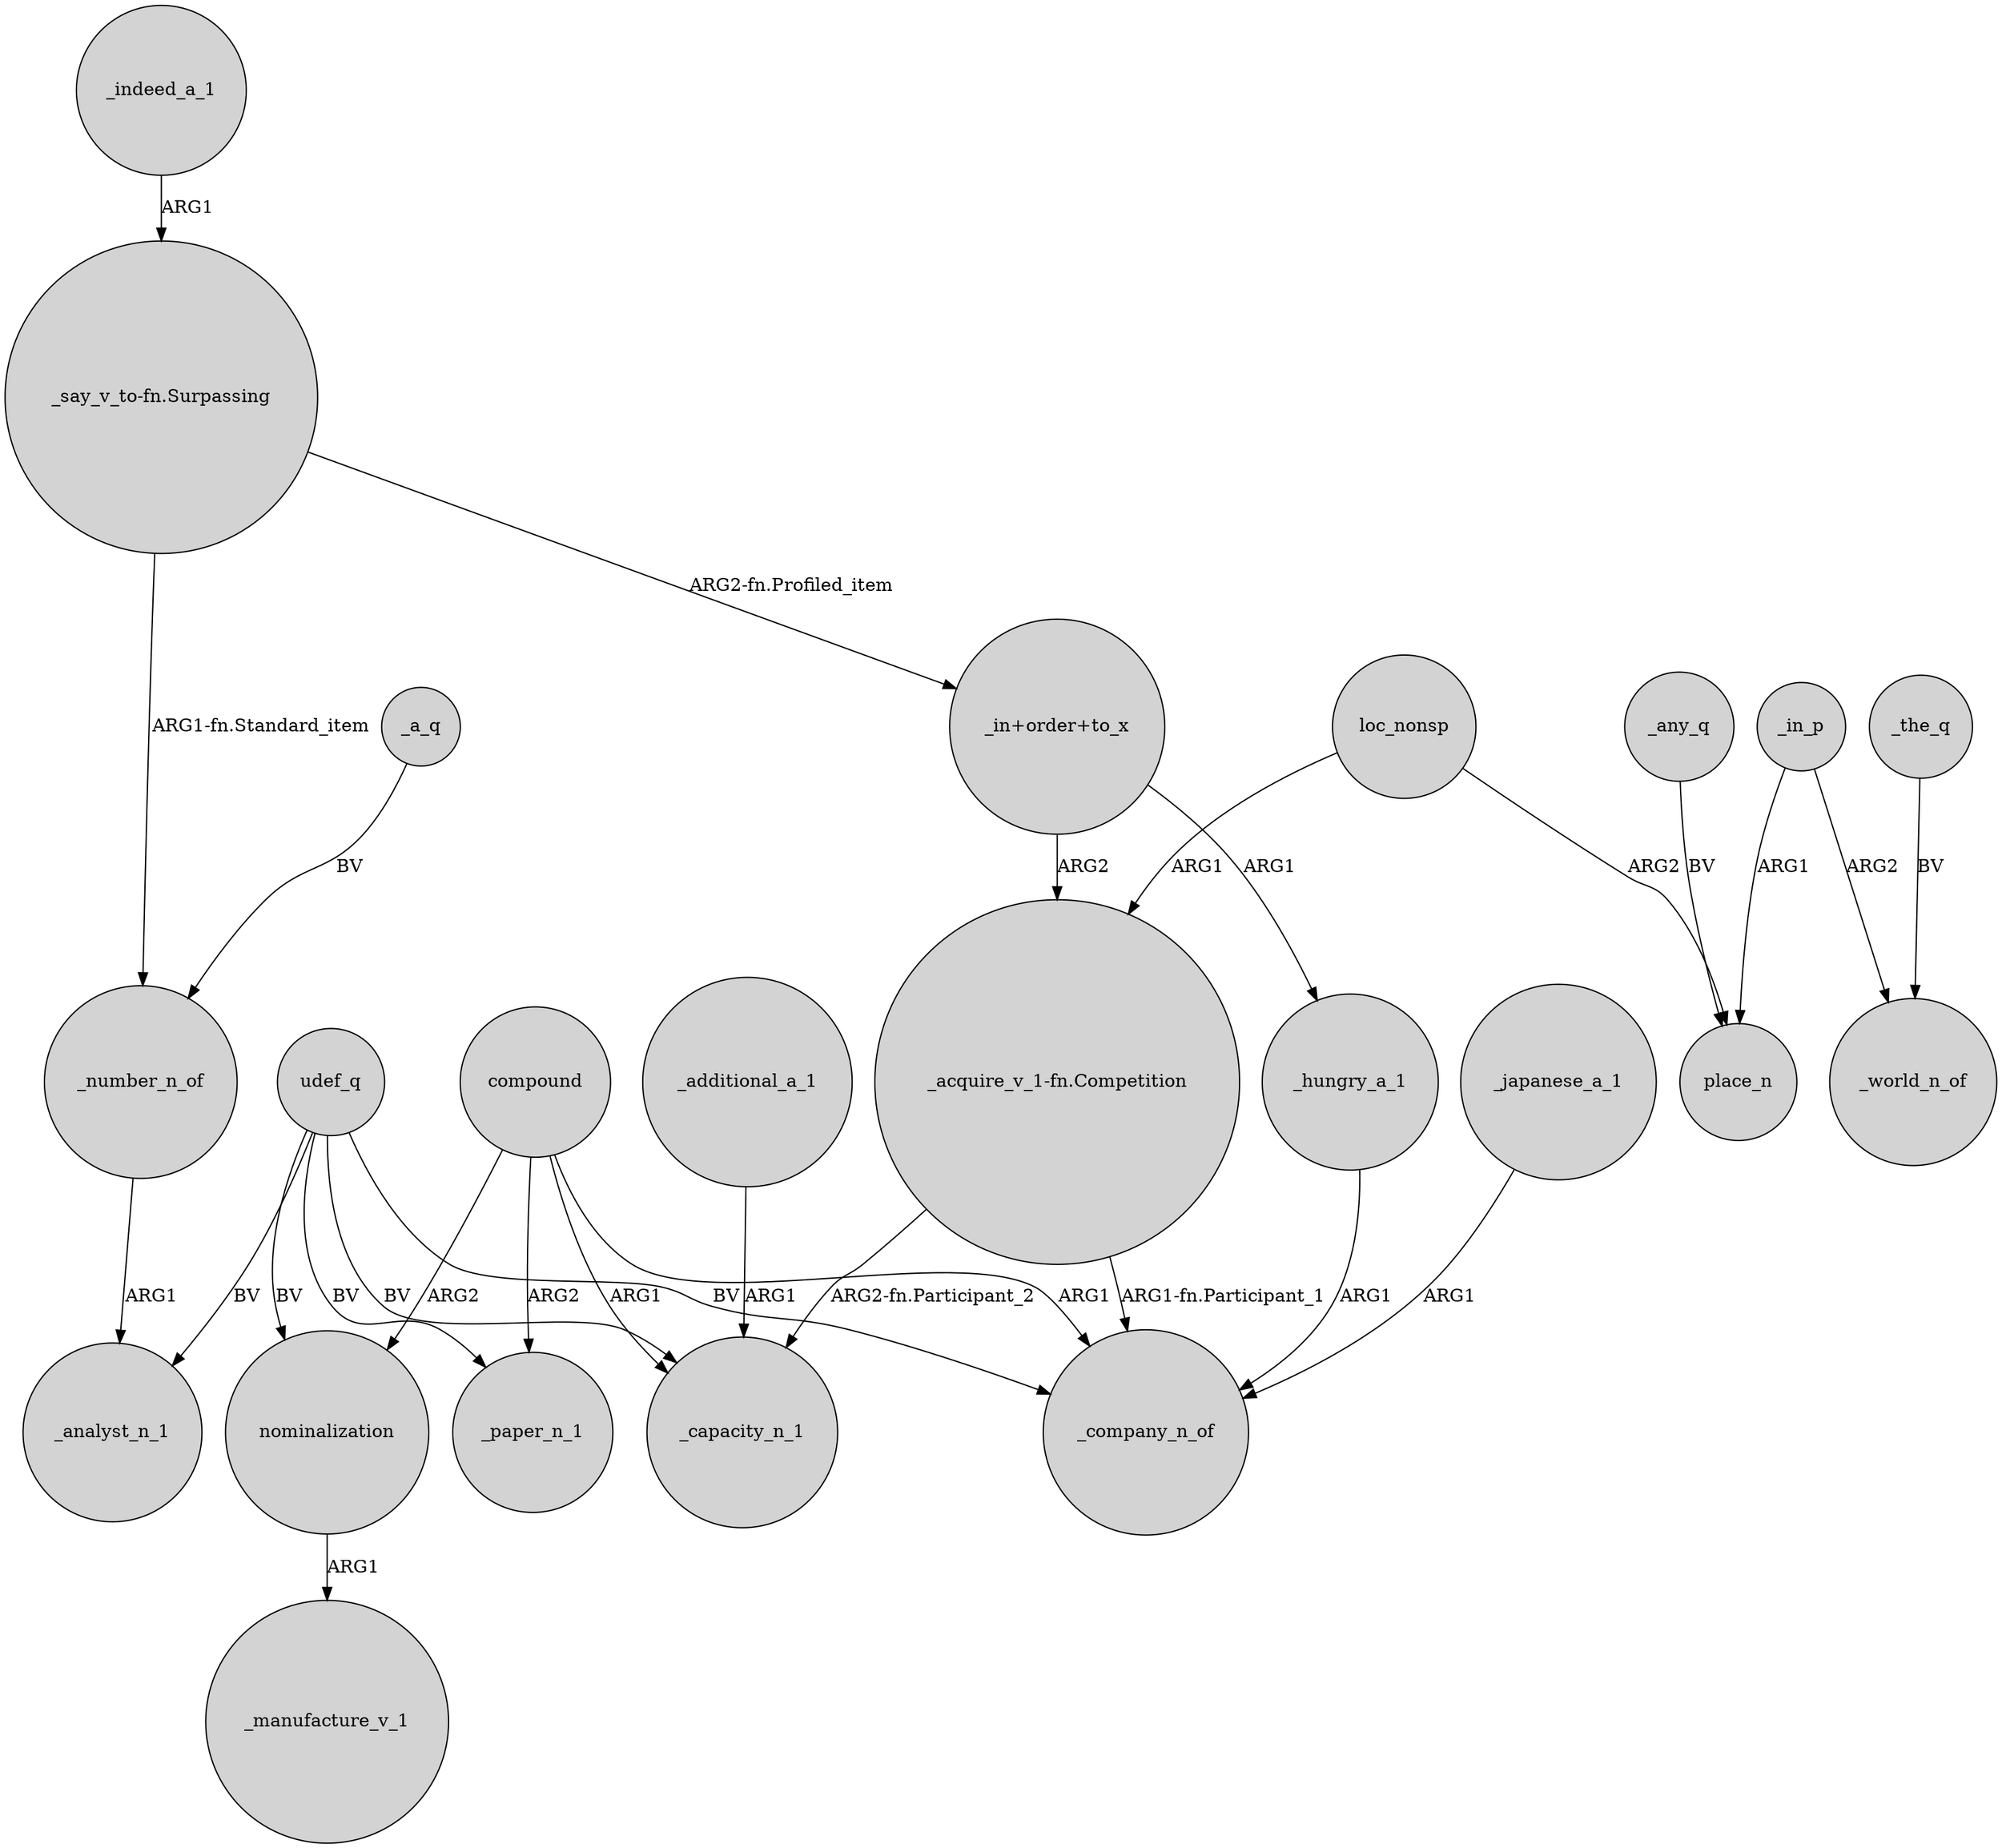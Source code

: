 digraph {
	node [shape=circle style=filled]
	"_acquire_v_1-fn.Competition" -> _capacity_n_1 [label="ARG2-fn.Participant_2"]
	"_in+order+to_x" -> _hungry_a_1 [label=ARG1]
	udef_q -> _analyst_n_1 [label=BV]
	udef_q -> _paper_n_1 [label=BV]
	compound -> _paper_n_1 [label=ARG2]
	udef_q -> nominalization [label=BV]
	_in_p -> place_n [label=ARG1]
	"_say_v_to-fn.Surpassing" -> _number_n_of [label="ARG1-fn.Standard_item"]
	compound -> _company_n_of [label=ARG1]
	_indeed_a_1 -> "_say_v_to-fn.Surpassing" [label=ARG1]
	"_in+order+to_x" -> "_acquire_v_1-fn.Competition" [label=ARG2]
	compound -> nominalization [label=ARG2]
	_hungry_a_1 -> _company_n_of [label=ARG1]
	_in_p -> _world_n_of [label=ARG2]
	_number_n_of -> _analyst_n_1 [label=ARG1]
	compound -> _capacity_n_1 [label=ARG1]
	udef_q -> _company_n_of [label=BV]
	_japanese_a_1 -> _company_n_of [label=ARG1]
	_additional_a_1 -> _capacity_n_1 [label=ARG1]
	udef_q -> _capacity_n_1 [label=BV]
	_any_q -> place_n [label=BV]
	loc_nonsp -> place_n [label=ARG2]
	_a_q -> _number_n_of [label=BV]
	"_acquire_v_1-fn.Competition" -> _company_n_of [label="ARG1-fn.Participant_1"]
	"_say_v_to-fn.Surpassing" -> "_in+order+to_x" [label="ARG2-fn.Profiled_item"]
	nominalization -> _manufacture_v_1 [label=ARG1]
	_the_q -> _world_n_of [label=BV]
	loc_nonsp -> "_acquire_v_1-fn.Competition" [label=ARG1]
}
